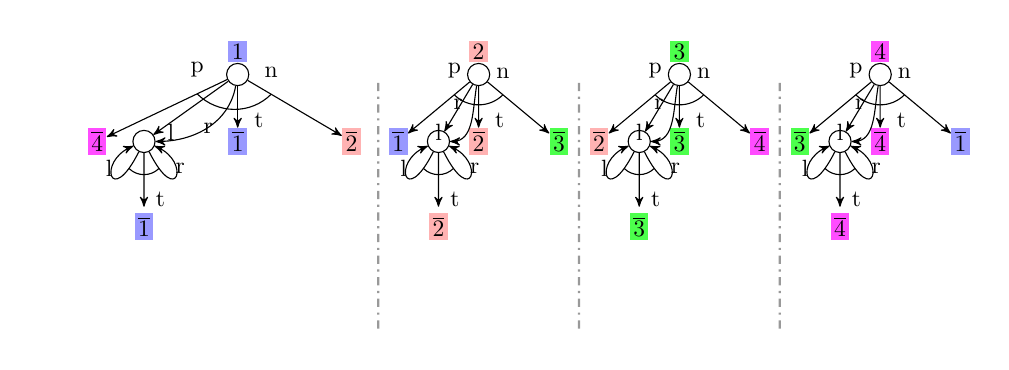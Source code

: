 \usetikzlibrary{arrows}
\begin{tikzpicture}
[
	scale=0.85,
	transform shape
%	edge from parent/.style={draw,->,>=stealth'}
]

\path[use as bounding box] (-30mm,7mm) rectangle (111mm,-40mm);

\definecolor{ref1col}{rgb}{0.6,0.6,1.0}
\definecolor{ref2col}{rgb}{1.0,0.7,0.7}
\definecolor{ref3col}{rgb}{0.3,1.0,0.3}
\definecolor{ref4col}{rgb}{1.0,0.3,1.0}

\tikzstyle{state}=[draw,circle]
\tikzstyle{trans}=[draw,->,>=stealth']
\tikzstyle{abstr}=[draw,dotted,thick]
\tikzstyle{ref}=[rectangle,inner sep=0.5mm]
\tikzstyle{sepline}=[draw=black!40,thick,dashdotted]

% Automaton 1
\node[state] (q1) at (0mm,0mm) {};
\node[ref,fill=ref1col] (r4) [below of=q1] {$\overline{1}$};
\node[state,node distance=14mm] (r3) [left of=r4] {};
\node[ref,fill=ref4col,node distance=7mm] (r1) [left of=r3] {$\overline{4}$};
\node[] (r5) [right of=r4] {};
\node[ref,fill=ref2col,node distance=7mm] (r2) [right of=r5] {$\overline{2}$};

\draw (q1) edge[trans] node[near start,label={above:p}] (r1mid) {} (r1);
\draw (q1) edge[trans] node[near start,label={above:n}] (r2mid) {} (r2);
\draw (q1) edge[trans] node[label={below left:l}] {} (r3);
\draw (q1) edge[trans] node[near start,label={below right:t}] (r4mid) {} (r4);
\draw (q1) edge[trans,out=260,in=0] node[near start,label={[label distance=-0.8mm]below left:r}] (r5mid) {} (r3);
\draw (r1mid.center) to[out=-45,in=225] (r2mid.center);

\node[anchor=south,ref,fill=ref1col] at (q1.north) {1};

\node[inner sep=0] (s2) [below of=r3] {};
\node[ref,fill=ref1col,yshift=-2.5mm] (s2p) at (s2.south) {$\overline{1}$};

\draw[trans] (r3) .. controls +(-5mm,-10mm) and +(-7mm,-3mm) .. node[very near start,label={left:l}] (s1mid) {} (r3);
\draw (r3) edge[trans] node[label={[label distance=-1mm]below right:t}] {} (s2);
\draw[trans] (r3) .. controls +(5mm,-10mm) and +(7mm,-3mm) .. node[very near start,label={right:r}] (s3mid) {} (r3);
\draw (s1mid.center) to[out=-45,in=225] (s3mid.center);

\node (adfdfds) [right of=q1,xshift=11mm] {};
\node (adfdfds2) [below of=adfdfds,yshift=-30mm] {};
\draw[sepline] (adfdfds) edge (adfdfds2);

% Automaton 2
\node[state] (bq1) [right of=q1,xshift=26mm] {};
\node[ref,fill=ref2col] (br4) [below of=bq1] {$\overline{2}$};
\node[state] (br3) [node distance=6mm,left of=br4] {};
\node[ref,fill=ref1col] (br1) [node distance=6mm,left of=br3] {$\overline{1}$};
\node[] (br5) [node distance=6mm,right of=br4] {};
\node[ref,fill=ref3col] (br2) [node distance=6mm,right of=br5] {$\overline{3}$};

\draw (bq1) edge[trans] node[near start,label={above:p}] (br1mid) {} (br1);
\draw (bq1) edge[trans] node[near start,label={above:n}] (br2mid) {} (br2);
\draw (bq1) edge[trans] node[label={below left:l}] {} (br3);
\draw (bq1) edge[trans] node[near start,label={below right:t}] (br4mid) {} (br4);
\draw (bq1) edge[trans,out=260,in=0] node[near start,label={[label distance=-0.8mm]left:r}] (br5mid) {} (br3);
\draw (br1mid.center) to[out=-45,in=225] (br2mid.center);

\node[anchor=south,ref,fill=ref2col] at (bq1.north) {2};

\node[inner sep=0] (bs2) [below of=br3] {};
\node[ref,fill=ref2col,yshift=-2.5mm] (bs2p) at (bs2.south) {$\overline{2}$};

\draw[trans] (br3) .. controls +(-5mm,-10mm) and +(-7mm,-3mm) .. node[very near start,label={left:l}] (bs1mid) {} (br3);
\draw (br3) edge[trans] node[label={[label distance=-1mm]below right:t}] {} (bs2);
\draw[trans] (br3) .. controls +(5mm,-10mm) and +(7mm,-3mm) .. node[very near start,label={right:r}] (bs3mid) {} (br3);
\draw (bs1mid.center) to[out=-45,in=225] (bs3mid.center);


\node (badfdfds) [right of=bq1,xshift=5mm] {};
\node (badfdfds2) [below of=badfdfds,yshift=-30mm] {};
\draw[sepline] (badfdfds) edge (badfdfds2);


% Automaton 3
\node[state] (cq1) [right of=bq1,xshift=20mm] {};
\node[ref,fill=ref3col] (cr4) [below of=cq1] {$\overline{3}$};
\node[state] (cr3) [node distance=6mm,left of=cr4] {};
\node[ref,fill=ref2col] (cr1) [node distance=6mm,left of=cr3] {$\overline{2}$};
\node[] (cr5) [node distance=6mm,right of=cr4] {};
\node[ref,fill=ref4col] (cr2) [node distance=6mm,right of=cr5] {$\overline{4}$};

\draw (cq1) edge[trans] node[near start,label={above:p}] (cr1mid) {} (cr1);
\draw (cq1) edge[trans] node[near start,label={above:n}] (cr2mid) {} (cr2);
\draw (cq1) edge[trans] node[label={below left:l}] {} (cr3);
\draw (cq1) edge[trans] node[near start,label={below right:t}] (cr4mid) {} (cr4);
\draw (cq1) edge[trans,out=260,in=0] node[near start,label={[label distance=-0.8mm]left:r}] (cr5mid) {} (cr3);
\draw (cr1mid.center) to[out=-45,in=225] (cr2mid.center);

\node[anchor=south,ref,fill=ref3col] at (cq1.north) {3};

\node[inner sep=0] (cs2) [below of=cr3] {};
\node[ref,fill=ref3col,yshift=-2.5mm] (cs2p) at (cs2.south) {$\overline{3}$};

\draw[trans] (cr3) .. controls +(-5mm,-10mm) and +(-7mm,-3mm) .. node[very near start,label={left:l}] (cs1mid) {} (cr3);
\draw (cr3) edge[trans] node[label={[label distance=-1mm]below right:t}] {} (cs2);
\draw[trans] (cr3) .. controls +(5mm,-10mm) and +(7mm,-3mm) .. node[very near start,label={right:r}] (cs3mid) {} (cr3);
\draw (cs1mid.center) to[out=-45,in=225] (cs3mid.center);

\node (cadfdfds) [right of=cq1,xshift=5mm] {};
\node (cadfdfds2) [below of=cadfdfds,yshift=-30mm] {};
\draw[sepline] (cadfdfds) edge (cadfdfds2);



% Automaton 4
\node[state] (dq1) [right of=cq1,xshift=20mm] {};
\node[ref,fill=ref4col] (dr4) [below of=dq1] {$\overline{4}$};
\node[state] (dr3) [node distance=6mm,left of=dr4] {};
\node[ref,fill=ref3col] (dr1) [node distance=6mm,left of=dr3] {$\overline{3}$};
\node[] (dr5) [node distance=6mm,right of=dr4] {};
\node[ref,fill=ref1col] (dr2) [node distance=6mm,right of=dr5] {$\overline{1}$};

\draw (dq1) edge[trans] node[near start,label={above:p}] (dr1mid) {} (dr1);
\draw (dq1) edge[trans] node[near start,label={above:n}] (dr2mid) {} (dr2);
\draw (dq1) edge[trans] node[label={below left:l}] {} (dr3);
\draw (dq1) edge[trans] node[near start,label={below right:t}] (dr4mid) {} (dr4);
\draw (dq1) edge[trans,out=260,in=0] node[near start,label={[label distance=-0.8mm]left:r}] (dr5mid) {} (dr3);
\draw (dr1mid.center) to[out=-45,in=225] (dr2mid.center);

\node[anchor=south,ref,fill=ref4col] at (dq1.north) {4};

\node[inner sep=0] (ds2) [below of=dr3] {};
\node[ref,fill=ref4col,yshift=-2.5mm] (ds2p) at (ds2.south) {$\overline{4}$};

\draw[trans] (dr3) .. controls +(-5mm,-10mm) and +(-7mm,-3mm) .. node[very near start,label={left:l}] (ds1mid) {} (dr3);
\draw (dr3) edge[trans] node[label={[label distance=-1mm]below right:t}] {} (ds2);
\draw[trans] (dr3) .. controls +(5mm,-10mm) and +(7mm,-3mm) .. node[very near start,label={right:r}] (ds3mid) {} (dr3);
\draw (ds1mid.center) to[out=-45,in=225] (ds3mid.center);


\end{tikzpicture}
